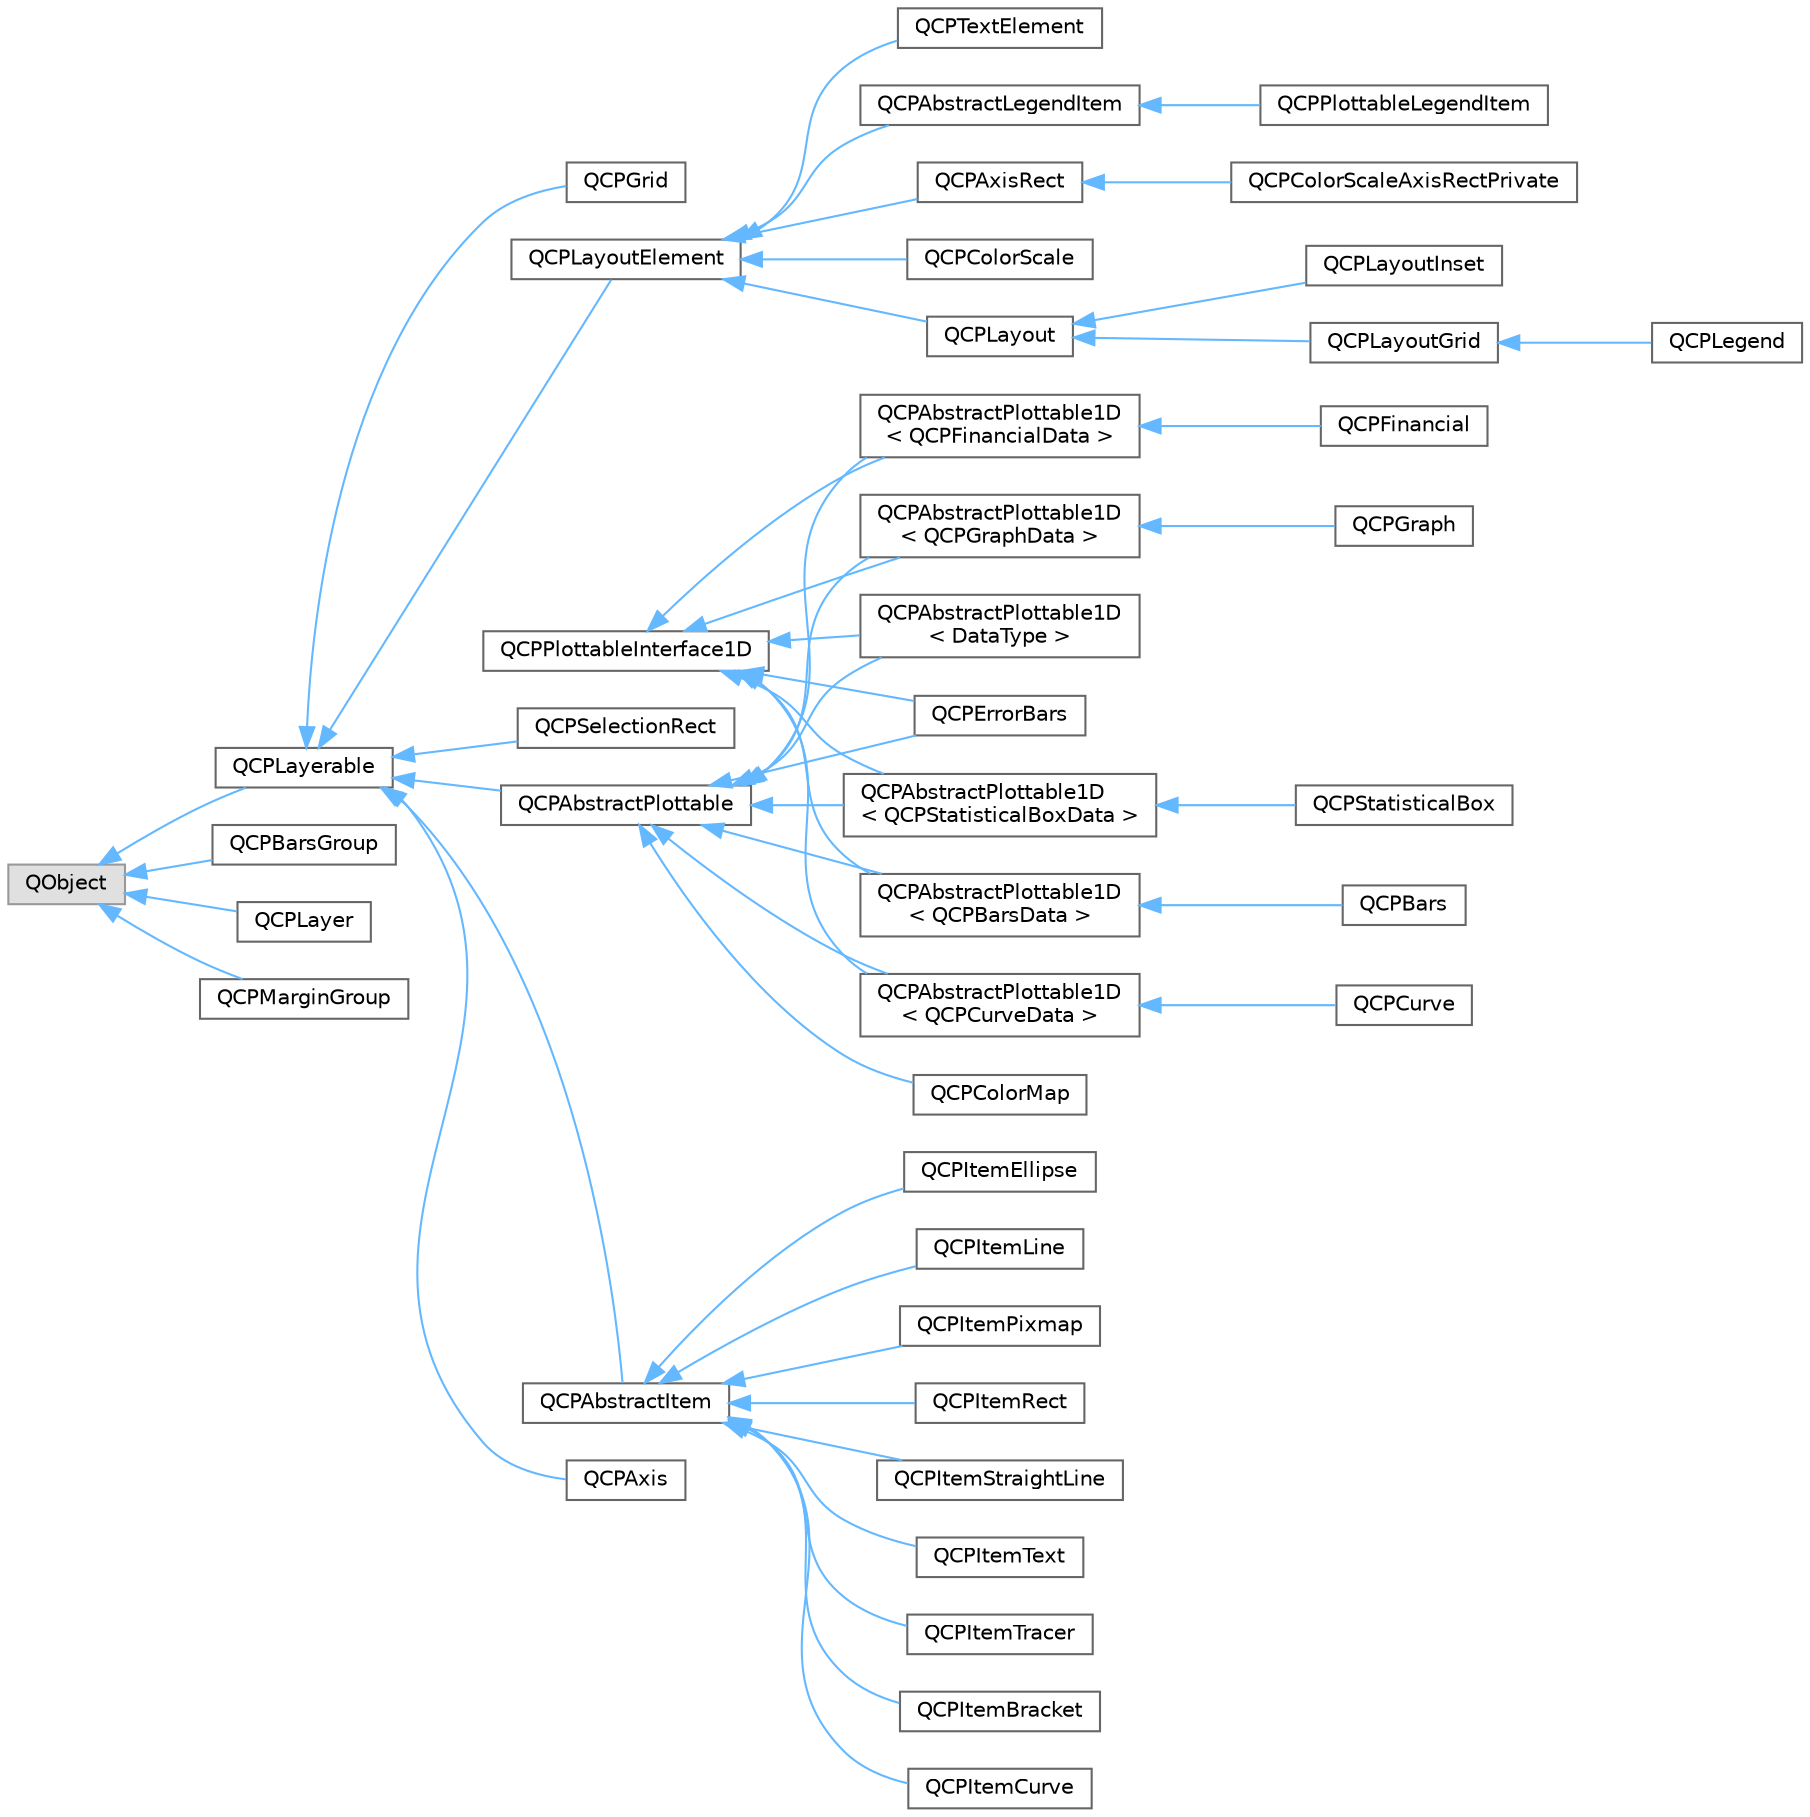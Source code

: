 digraph "クラス階層図"
{
 // LATEX_PDF_SIZE
  bgcolor="transparent";
  edge [fontname=Helvetica,fontsize=10,labelfontname=Helvetica,labelfontsize=10];
  node [fontname=Helvetica,fontsize=10,shape=box,height=0.2,width=0.4];
  rankdir="LR";
  Node0 [label="QCPPlottableInterface1D",height=0.2,width=0.4,color="grey40", fillcolor="white", style="filled",URL="$class_q_c_p_plottable_interface1_d.html",tooltip="Defines an abstract interface for one-dimensional plottables"];
  Node0 -> Node1 [dir="back",color="steelblue1",style="solid"];
  Node1 [label="QCPAbstractPlottable1D\l\< QCPBarsData \>",height=0.2,width=0.4,color="grey40", fillcolor="white", style="filled",URL="$class_q_c_p_abstract_plottable1_d.html",tooltip=" "];
  Node1 -> Node2 [dir="back",color="steelblue1",style="solid"];
  Node2 [label="QCPBars",height=0.2,width=0.4,color="grey40", fillcolor="white", style="filled",URL="$class_q_c_p_bars.html",tooltip="A plottable representing a bar chart in a plot."];
  Node0 -> Node4 [dir="back",color="steelblue1",style="solid"];
  Node4 [label="QCPAbstractPlottable1D\l\< QCPCurveData \>",height=0.2,width=0.4,color="grey40", fillcolor="white", style="filled",URL="$class_q_c_p_abstract_plottable1_d.html",tooltip=" "];
  Node4 -> Node5 [dir="back",color="steelblue1",style="solid"];
  Node5 [label="QCPCurve",height=0.2,width=0.4,color="grey40", fillcolor="white", style="filled",URL="$class_q_c_p_curve.html",tooltip="A plottable representing a parametric curve in a plot."];
  Node0 -> Node6 [dir="back",color="steelblue1",style="solid"];
  Node6 [label="QCPAbstractPlottable1D\l\< QCPFinancialData \>",height=0.2,width=0.4,color="grey40", fillcolor="white", style="filled",URL="$class_q_c_p_abstract_plottable1_d.html",tooltip=" "];
  Node6 -> Node7 [dir="back",color="steelblue1",style="solid"];
  Node7 [label="QCPFinancial",height=0.2,width=0.4,color="grey40", fillcolor="white", style="filled",URL="$class_q_c_p_financial.html",tooltip="A plottable representing a financial stock chart"];
  Node0 -> Node8 [dir="back",color="steelblue1",style="solid"];
  Node8 [label="QCPAbstractPlottable1D\l\< QCPGraphData \>",height=0.2,width=0.4,color="grey40", fillcolor="white", style="filled",URL="$class_q_c_p_abstract_plottable1_d.html",tooltip=" "];
  Node8 -> Node9 [dir="back",color="steelblue1",style="solid"];
  Node9 [label="QCPGraph",height=0.2,width=0.4,color="grey40", fillcolor="white", style="filled",URL="$class_q_c_p_graph.html",tooltip="A plottable representing a graph in a plot."];
  Node0 -> Node10 [dir="back",color="steelblue1",style="solid"];
  Node10 [label="QCPAbstractPlottable1D\l\< QCPStatisticalBoxData \>",height=0.2,width=0.4,color="grey40", fillcolor="white", style="filled",URL="$class_q_c_p_abstract_plottable1_d.html",tooltip=" "];
  Node10 -> Node11 [dir="back",color="steelblue1",style="solid"];
  Node11 [label="QCPStatisticalBox",height=0.2,width=0.4,color="grey40", fillcolor="white", style="filled",URL="$class_q_c_p_statistical_box.html",tooltip="A plottable representing a single statistical box in a plot."];
  Node0 -> Node12 [dir="back",color="steelblue1",style="solid"];
  Node12 [label="QCPAbstractPlottable1D\l\< DataType \>",height=0.2,width=0.4,color="grey40", fillcolor="white", style="filled",URL="$class_q_c_p_abstract_plottable1_d.html",tooltip="A template base class for plottables with one-dimensional data"];
  Node0 -> Node14 [dir="back",color="steelblue1",style="solid"];
  Node14 [label="QCPErrorBars",height=0.2,width=0.4,color="grey40", fillcolor="white", style="filled",URL="$class_q_c_p_error_bars.html",tooltip="A plottable that adds a set of error bars to other plottables."];
  Node40 [label="QObject",height=0.2,width=0.4,color="grey60", fillcolor="#E0E0E0", style="filled",tooltip=" "];
  Node40 -> Node41 [dir="back",color="steelblue1",style="solid"];
  Node41 [label="QCPBarsGroup",height=0.2,width=0.4,color="grey40", fillcolor="white", style="filled",URL="$class_q_c_p_bars_group.html",tooltip="Groups multiple QCPBars together so they appear side by side"];
  Node40 -> Node42 [dir="back",color="steelblue1",style="solid"];
  Node42 [label="QCPLayer",height=0.2,width=0.4,color="grey40", fillcolor="white", style="filled",URL="$class_q_c_p_layer.html",tooltip="A layer that may contain objects, to control the rendering order"];
  Node40 -> Node15 [dir="back",color="steelblue1",style="solid"];
  Node15 [label="QCPLayerable",height=0.2,width=0.4,color="grey40", fillcolor="white", style="filled",URL="$class_q_c_p_layerable.html",tooltip="Base class for all drawable objects"];
  Node15 -> Node16 [dir="back",color="steelblue1",style="solid"];
  Node16 [label="QCPAbstractItem",height=0.2,width=0.4,color="grey40", fillcolor="white", style="filled",URL="$class_q_c_p_abstract_item.html",tooltip="The abstract base class for all items in a plot."];
  Node16 -> Node17 [dir="back",color="steelblue1",style="solid"];
  Node17 [label="QCPItemBracket",height=0.2,width=0.4,color="grey40", fillcolor="white", style="filled",URL="$class_q_c_p_item_bracket.html",tooltip="A bracket for referencing/highlighting certain parts in the plot."];
  Node16 -> Node18 [dir="back",color="steelblue1",style="solid"];
  Node18 [label="QCPItemCurve",height=0.2,width=0.4,color="grey40", fillcolor="white", style="filled",URL="$class_q_c_p_item_curve.html",tooltip="A curved line from one point to another"];
  Node16 -> Node19 [dir="back",color="steelblue1",style="solid"];
  Node19 [label="QCPItemEllipse",height=0.2,width=0.4,color="grey40", fillcolor="white", style="filled",URL="$class_q_c_p_item_ellipse.html",tooltip="An ellipse"];
  Node16 -> Node20 [dir="back",color="steelblue1",style="solid"];
  Node20 [label="QCPItemLine",height=0.2,width=0.4,color="grey40", fillcolor="white", style="filled",URL="$class_q_c_p_item_line.html",tooltip="A line from one point to another"];
  Node16 -> Node21 [dir="back",color="steelblue1",style="solid"];
  Node21 [label="QCPItemPixmap",height=0.2,width=0.4,color="grey40", fillcolor="white", style="filled",URL="$class_q_c_p_item_pixmap.html",tooltip="An arbitrary pixmap"];
  Node16 -> Node22 [dir="back",color="steelblue1",style="solid"];
  Node22 [label="QCPItemRect",height=0.2,width=0.4,color="grey40", fillcolor="white", style="filled",URL="$class_q_c_p_item_rect.html",tooltip="A rectangle"];
  Node16 -> Node23 [dir="back",color="steelblue1",style="solid"];
  Node23 [label="QCPItemStraightLine",height=0.2,width=0.4,color="grey40", fillcolor="white", style="filled",URL="$class_q_c_p_item_straight_line.html",tooltip="A straight line that spans infinitely in both directions"];
  Node16 -> Node24 [dir="back",color="steelblue1",style="solid"];
  Node24 [label="QCPItemText",height=0.2,width=0.4,color="grey40", fillcolor="white", style="filled",URL="$class_q_c_p_item_text.html",tooltip="A text label"];
  Node16 -> Node25 [dir="back",color="steelblue1",style="solid"];
  Node25 [label="QCPItemTracer",height=0.2,width=0.4,color="grey40", fillcolor="white", style="filled",URL="$class_q_c_p_item_tracer.html",tooltip="Item that sticks to QCPGraph data points"];
  Node15 -> Node3 [dir="back",color="steelblue1",style="solid"];
  Node3 [label="QCPAbstractPlottable",height=0.2,width=0.4,color="grey40", fillcolor="white", style="filled",URL="$class_q_c_p_abstract_plottable.html",tooltip="The abstract base class for all data representing objects in a plot."];
  Node3 -> Node1 [dir="back",color="steelblue1",style="solid"];
  Node3 -> Node4 [dir="back",color="steelblue1",style="solid"];
  Node3 -> Node6 [dir="back",color="steelblue1",style="solid"];
  Node3 -> Node8 [dir="back",color="steelblue1",style="solid"];
  Node3 -> Node10 [dir="back",color="steelblue1",style="solid"];
  Node3 -> Node12 [dir="back",color="steelblue1",style="solid"];
  Node3 -> Node13 [dir="back",color="steelblue1",style="solid"];
  Node13 [label="QCPColorMap",height=0.2,width=0.4,color="grey40", fillcolor="white", style="filled",URL="$class_q_c_p_color_map.html",tooltip="A plottable representing a two-dimensional color map in a plot."];
  Node3 -> Node14 [dir="back",color="steelblue1",style="solid"];
  Node15 -> Node26 [dir="back",color="steelblue1",style="solid"];
  Node26 [label="QCPAxis",height=0.2,width=0.4,color="grey40", fillcolor="white", style="filled",URL="$class_q_c_p_axis.html",tooltip="Manages a single axis inside a QCustomPlot."];
  Node15 -> Node27 [dir="back",color="steelblue1",style="solid"];
  Node27 [label="QCPGrid",height=0.2,width=0.4,color="grey40", fillcolor="white", style="filled",URL="$class_q_c_p_grid.html",tooltip="Responsible for drawing the grid of a QCPAxis."];
  Node15 -> Node28 [dir="back",color="steelblue1",style="solid"];
  Node28 [label="QCPLayoutElement",height=0.2,width=0.4,color="grey40", fillcolor="white", style="filled",URL="$class_q_c_p_layout_element.html",tooltip="The abstract base class for all objects that form the layout system."];
  Node28 -> Node29 [dir="back",color="steelblue1",style="solid"];
  Node29 [label="QCPAbstractLegendItem",height=0.2,width=0.4,color="grey40", fillcolor="white", style="filled",URL="$class_q_c_p_abstract_legend_item.html",tooltip="The abstract base class for all entries in a QCPLegend."];
  Node29 -> Node30 [dir="back",color="steelblue1",style="solid"];
  Node30 [label="QCPPlottableLegendItem",height=0.2,width=0.4,color="grey40", fillcolor="white", style="filled",URL="$class_q_c_p_plottable_legend_item.html",tooltip="A legend item representing a plottable with an icon and the plottable name."];
  Node28 -> Node31 [dir="back",color="steelblue1",style="solid"];
  Node31 [label="QCPAxisRect",height=0.2,width=0.4,color="grey40", fillcolor="white", style="filled",URL="$class_q_c_p_axis_rect.html",tooltip="Holds multiple axes and arranges them in a rectangular shape."];
  Node31 -> Node32 [dir="back",color="steelblue1",style="solid"];
  Node32 [label="QCPColorScaleAxisRectPrivate",height=0.2,width=0.4,color="grey40", fillcolor="white", style="filled",URL="$class_q_c_p_color_scale_axis_rect_private.html",tooltip=" "];
  Node28 -> Node33 [dir="back",color="steelblue1",style="solid"];
  Node33 [label="QCPColorScale",height=0.2,width=0.4,color="grey40", fillcolor="white", style="filled",URL="$class_q_c_p_color_scale.html",tooltip="A color scale for use with color coding data such as QCPColorMap"];
  Node28 -> Node34 [dir="back",color="steelblue1",style="solid"];
  Node34 [label="QCPLayout",height=0.2,width=0.4,color="grey40", fillcolor="white", style="filled",URL="$class_q_c_p_layout.html",tooltip="The abstract base class for layouts"];
  Node34 -> Node35 [dir="back",color="steelblue1",style="solid"];
  Node35 [label="QCPLayoutGrid",height=0.2,width=0.4,color="grey40", fillcolor="white", style="filled",URL="$class_q_c_p_layout_grid.html",tooltip="A layout that arranges child elements in a grid"];
  Node35 -> Node36 [dir="back",color="steelblue1",style="solid"];
  Node36 [label="QCPLegend",height=0.2,width=0.4,color="grey40", fillcolor="white", style="filled",URL="$class_q_c_p_legend.html",tooltip="Manages a legend inside a QCustomPlot."];
  Node34 -> Node37 [dir="back",color="steelblue1",style="solid"];
  Node37 [label="QCPLayoutInset",height=0.2,width=0.4,color="grey40", fillcolor="white", style="filled",URL="$class_q_c_p_layout_inset.html",tooltip="A layout that places child elements aligned to the border or arbitrarily positioned"];
  Node28 -> Node38 [dir="back",color="steelblue1",style="solid"];
  Node38 [label="QCPTextElement",height=0.2,width=0.4,color="grey40", fillcolor="white", style="filled",URL="$class_q_c_p_text_element.html",tooltip="A layout element displaying a text"];
  Node15 -> Node39 [dir="back",color="steelblue1",style="solid"];
  Node39 [label="QCPSelectionRect",height=0.2,width=0.4,color="grey40", fillcolor="white", style="filled",URL="$class_q_c_p_selection_rect.html",tooltip="Provides rect/rubber-band data selection and range zoom interaction"];
  Node40 -> Node43 [dir="back",color="steelblue1",style="solid"];
  Node43 [label="QCPMarginGroup",height=0.2,width=0.4,color="grey40", fillcolor="white", style="filled",URL="$class_q_c_p_margin_group.html",tooltip="A margin group allows synchronization of margin sides if working with multiple layout elements."];
}
